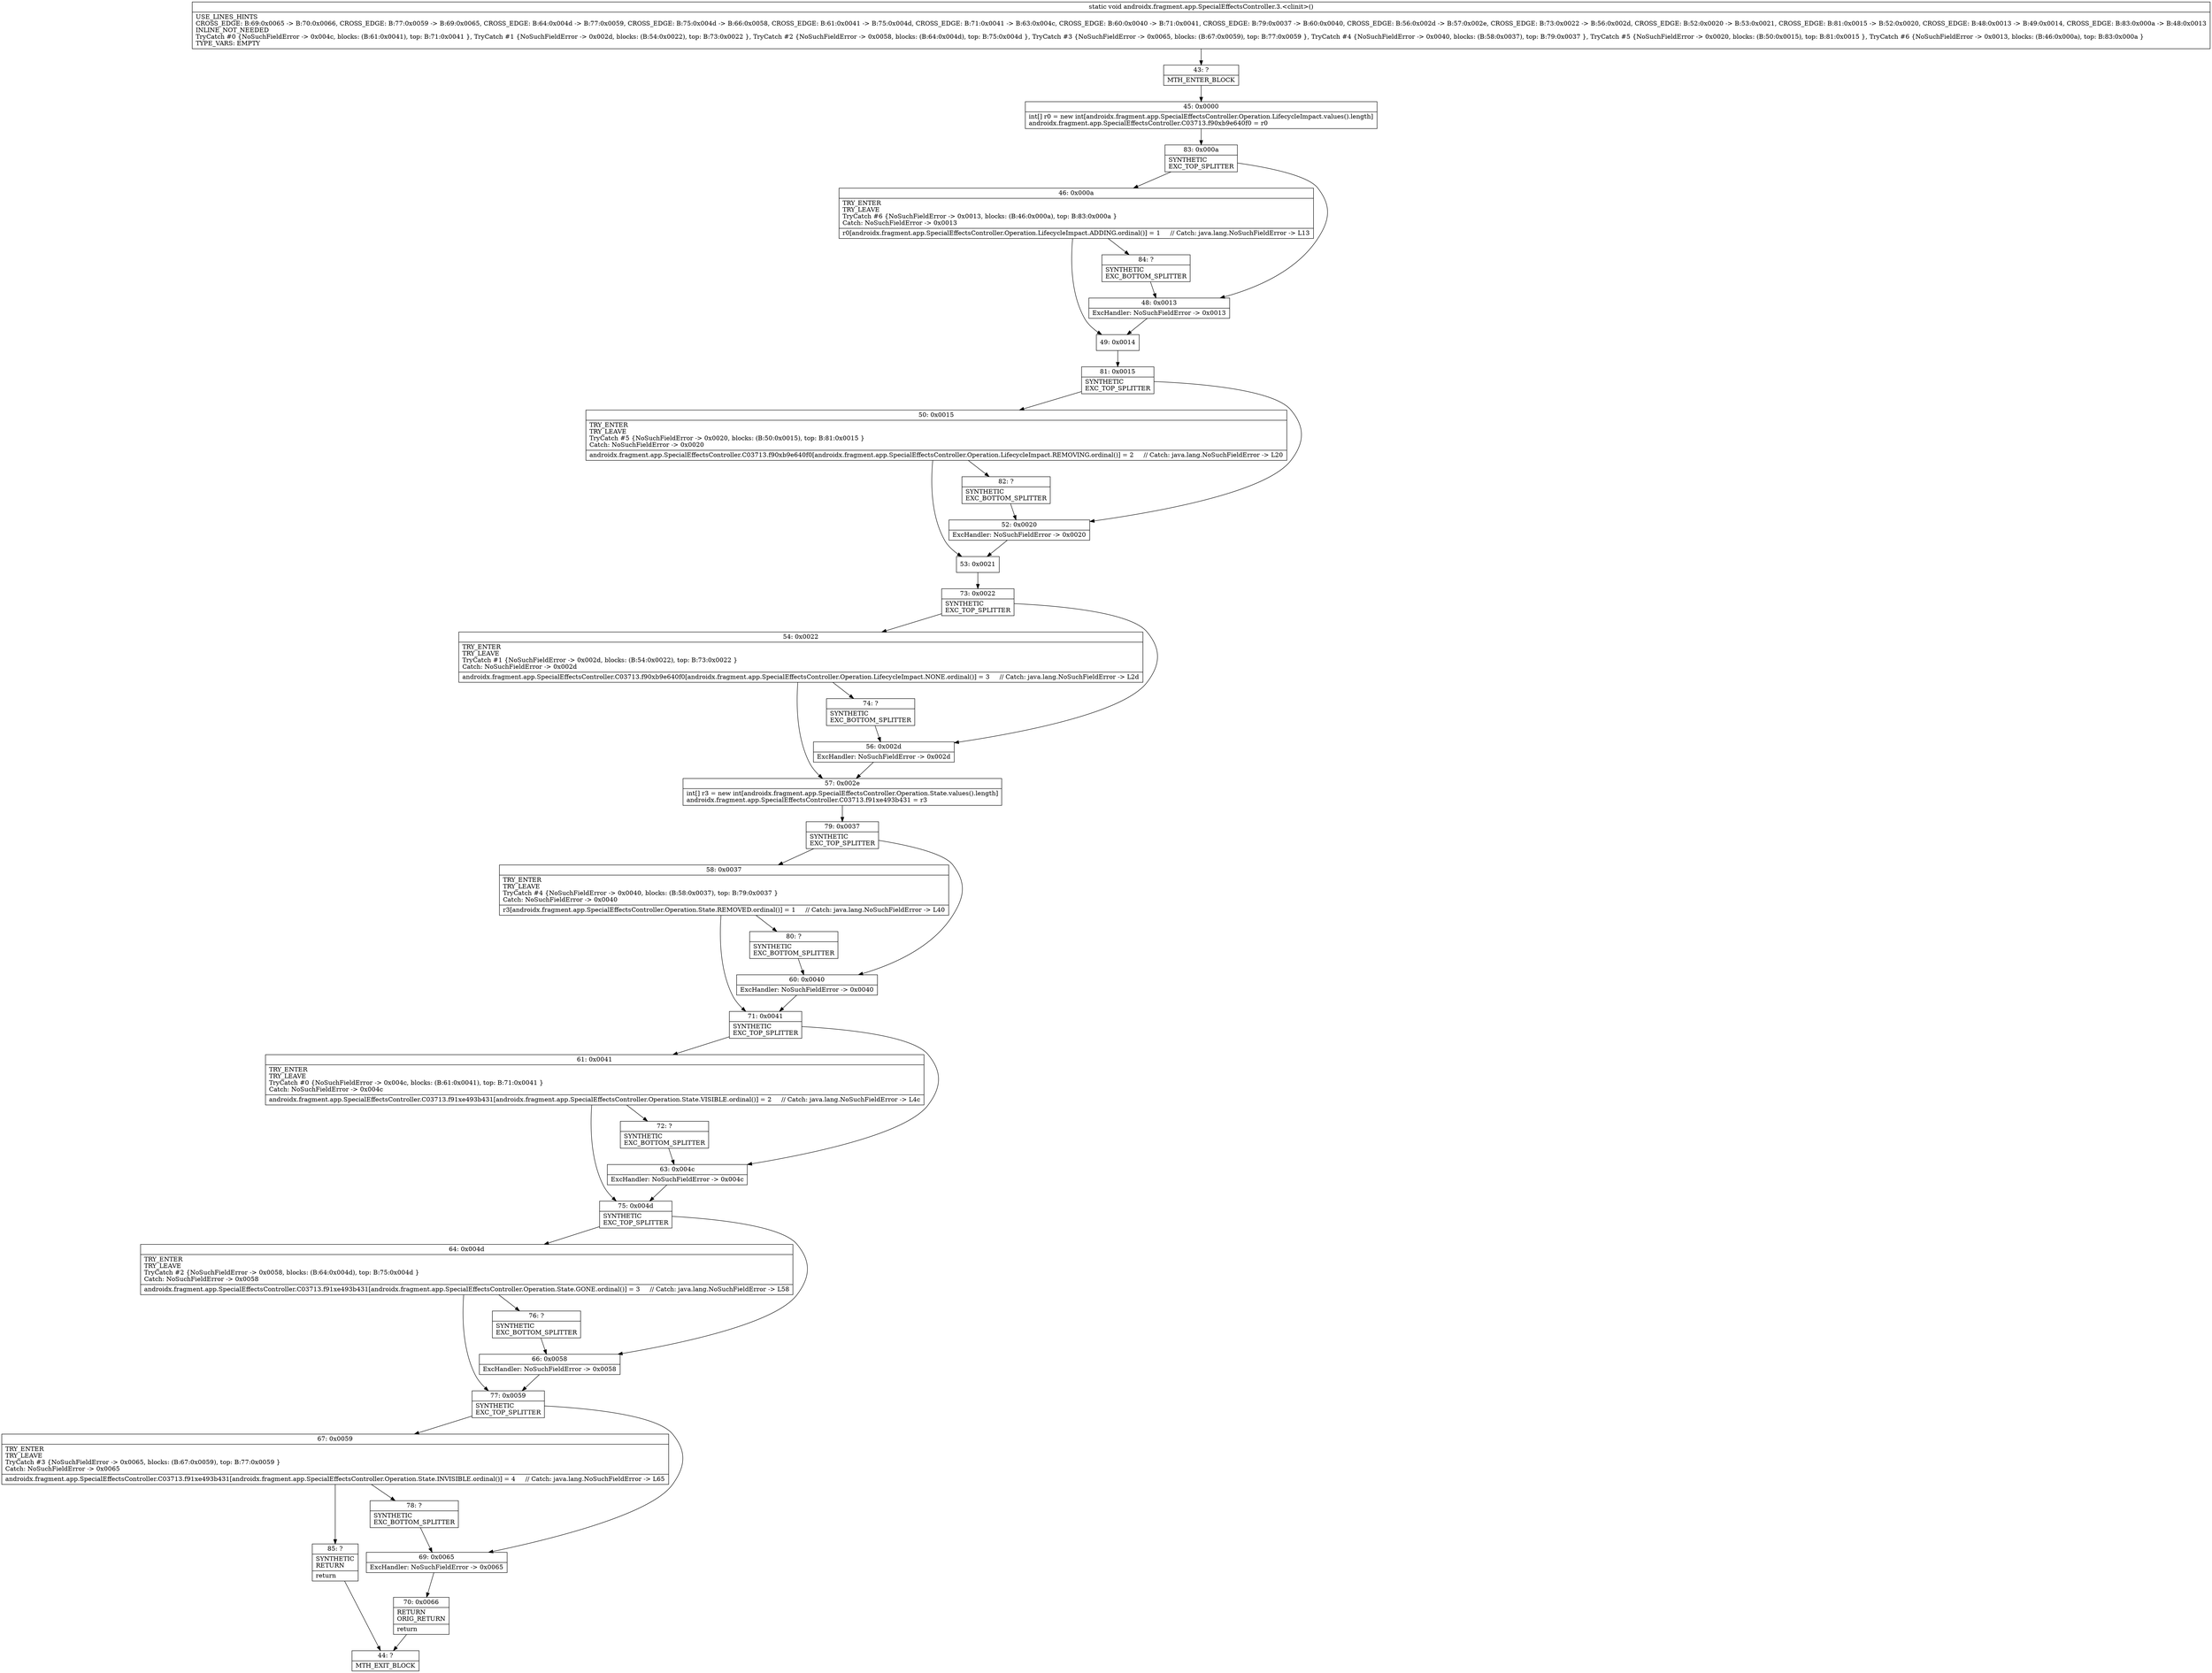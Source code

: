 digraph "CFG forandroidx.fragment.app.SpecialEffectsController.3.\<clinit\>()V" {
Node_43 [shape=record,label="{43\:\ ?|MTH_ENTER_BLOCK\l}"];
Node_45 [shape=record,label="{45\:\ 0x0000|int[] r0 = new int[androidx.fragment.app.SpecialEffectsController.Operation.LifecycleImpact.values().length]\landroidx.fragment.app.SpecialEffectsController.C03713.f90xb9e640f0 = r0\l}"];
Node_83 [shape=record,label="{83\:\ 0x000a|SYNTHETIC\lEXC_TOP_SPLITTER\l}"];
Node_46 [shape=record,label="{46\:\ 0x000a|TRY_ENTER\lTRY_LEAVE\lTryCatch #6 \{NoSuchFieldError \-\> 0x0013, blocks: (B:46:0x000a), top: B:83:0x000a \}\lCatch: NoSuchFieldError \-\> 0x0013\l|r0[androidx.fragment.app.SpecialEffectsController.Operation.LifecycleImpact.ADDING.ordinal()] = 1     \/\/ Catch: java.lang.NoSuchFieldError \-\> L13\l}"];
Node_49 [shape=record,label="{49\:\ 0x0014}"];
Node_81 [shape=record,label="{81\:\ 0x0015|SYNTHETIC\lEXC_TOP_SPLITTER\l}"];
Node_50 [shape=record,label="{50\:\ 0x0015|TRY_ENTER\lTRY_LEAVE\lTryCatch #5 \{NoSuchFieldError \-\> 0x0020, blocks: (B:50:0x0015), top: B:81:0x0015 \}\lCatch: NoSuchFieldError \-\> 0x0020\l|androidx.fragment.app.SpecialEffectsController.C03713.f90xb9e640f0[androidx.fragment.app.SpecialEffectsController.Operation.LifecycleImpact.REMOVING.ordinal()] = 2     \/\/ Catch: java.lang.NoSuchFieldError \-\> L20\l}"];
Node_53 [shape=record,label="{53\:\ 0x0021}"];
Node_73 [shape=record,label="{73\:\ 0x0022|SYNTHETIC\lEXC_TOP_SPLITTER\l}"];
Node_54 [shape=record,label="{54\:\ 0x0022|TRY_ENTER\lTRY_LEAVE\lTryCatch #1 \{NoSuchFieldError \-\> 0x002d, blocks: (B:54:0x0022), top: B:73:0x0022 \}\lCatch: NoSuchFieldError \-\> 0x002d\l|androidx.fragment.app.SpecialEffectsController.C03713.f90xb9e640f0[androidx.fragment.app.SpecialEffectsController.Operation.LifecycleImpact.NONE.ordinal()] = 3     \/\/ Catch: java.lang.NoSuchFieldError \-\> L2d\l}"];
Node_57 [shape=record,label="{57\:\ 0x002e|int[] r3 = new int[androidx.fragment.app.SpecialEffectsController.Operation.State.values().length]\landroidx.fragment.app.SpecialEffectsController.C03713.f91xe493b431 = r3\l}"];
Node_79 [shape=record,label="{79\:\ 0x0037|SYNTHETIC\lEXC_TOP_SPLITTER\l}"];
Node_58 [shape=record,label="{58\:\ 0x0037|TRY_ENTER\lTRY_LEAVE\lTryCatch #4 \{NoSuchFieldError \-\> 0x0040, blocks: (B:58:0x0037), top: B:79:0x0037 \}\lCatch: NoSuchFieldError \-\> 0x0040\l|r3[androidx.fragment.app.SpecialEffectsController.Operation.State.REMOVED.ordinal()] = 1     \/\/ Catch: java.lang.NoSuchFieldError \-\> L40\l}"];
Node_71 [shape=record,label="{71\:\ 0x0041|SYNTHETIC\lEXC_TOP_SPLITTER\l}"];
Node_61 [shape=record,label="{61\:\ 0x0041|TRY_ENTER\lTRY_LEAVE\lTryCatch #0 \{NoSuchFieldError \-\> 0x004c, blocks: (B:61:0x0041), top: B:71:0x0041 \}\lCatch: NoSuchFieldError \-\> 0x004c\l|androidx.fragment.app.SpecialEffectsController.C03713.f91xe493b431[androidx.fragment.app.SpecialEffectsController.Operation.State.VISIBLE.ordinal()] = 2     \/\/ Catch: java.lang.NoSuchFieldError \-\> L4c\l}"];
Node_72 [shape=record,label="{72\:\ ?|SYNTHETIC\lEXC_BOTTOM_SPLITTER\l}"];
Node_75 [shape=record,label="{75\:\ 0x004d|SYNTHETIC\lEXC_TOP_SPLITTER\l}"];
Node_64 [shape=record,label="{64\:\ 0x004d|TRY_ENTER\lTRY_LEAVE\lTryCatch #2 \{NoSuchFieldError \-\> 0x0058, blocks: (B:64:0x004d), top: B:75:0x004d \}\lCatch: NoSuchFieldError \-\> 0x0058\l|androidx.fragment.app.SpecialEffectsController.C03713.f91xe493b431[androidx.fragment.app.SpecialEffectsController.Operation.State.GONE.ordinal()] = 3     \/\/ Catch: java.lang.NoSuchFieldError \-\> L58\l}"];
Node_76 [shape=record,label="{76\:\ ?|SYNTHETIC\lEXC_BOTTOM_SPLITTER\l}"];
Node_77 [shape=record,label="{77\:\ 0x0059|SYNTHETIC\lEXC_TOP_SPLITTER\l}"];
Node_67 [shape=record,label="{67\:\ 0x0059|TRY_ENTER\lTRY_LEAVE\lTryCatch #3 \{NoSuchFieldError \-\> 0x0065, blocks: (B:67:0x0059), top: B:77:0x0059 \}\lCatch: NoSuchFieldError \-\> 0x0065\l|androidx.fragment.app.SpecialEffectsController.C03713.f91xe493b431[androidx.fragment.app.SpecialEffectsController.Operation.State.INVISIBLE.ordinal()] = 4     \/\/ Catch: java.lang.NoSuchFieldError \-\> L65\l}"];
Node_78 [shape=record,label="{78\:\ ?|SYNTHETIC\lEXC_BOTTOM_SPLITTER\l}"];
Node_85 [shape=record,label="{85\:\ ?|SYNTHETIC\lRETURN\l|return\l}"];
Node_44 [shape=record,label="{44\:\ ?|MTH_EXIT_BLOCK\l}"];
Node_69 [shape=record,label="{69\:\ 0x0065|ExcHandler: NoSuchFieldError \-\> 0x0065\l}"];
Node_70 [shape=record,label="{70\:\ 0x0066|RETURN\lORIG_RETURN\l|return\l}"];
Node_66 [shape=record,label="{66\:\ 0x0058|ExcHandler: NoSuchFieldError \-\> 0x0058\l}"];
Node_63 [shape=record,label="{63\:\ 0x004c|ExcHandler: NoSuchFieldError \-\> 0x004c\l}"];
Node_80 [shape=record,label="{80\:\ ?|SYNTHETIC\lEXC_BOTTOM_SPLITTER\l}"];
Node_60 [shape=record,label="{60\:\ 0x0040|ExcHandler: NoSuchFieldError \-\> 0x0040\l}"];
Node_74 [shape=record,label="{74\:\ ?|SYNTHETIC\lEXC_BOTTOM_SPLITTER\l}"];
Node_56 [shape=record,label="{56\:\ 0x002d|ExcHandler: NoSuchFieldError \-\> 0x002d\l}"];
Node_82 [shape=record,label="{82\:\ ?|SYNTHETIC\lEXC_BOTTOM_SPLITTER\l}"];
Node_52 [shape=record,label="{52\:\ 0x0020|ExcHandler: NoSuchFieldError \-\> 0x0020\l}"];
Node_84 [shape=record,label="{84\:\ ?|SYNTHETIC\lEXC_BOTTOM_SPLITTER\l}"];
Node_48 [shape=record,label="{48\:\ 0x0013|ExcHandler: NoSuchFieldError \-\> 0x0013\l}"];
MethodNode[shape=record,label="{static void androidx.fragment.app.SpecialEffectsController.3.\<clinit\>()  | USE_LINES_HINTS\lCROSS_EDGE: B:69:0x0065 \-\> B:70:0x0066, CROSS_EDGE: B:77:0x0059 \-\> B:69:0x0065, CROSS_EDGE: B:64:0x004d \-\> B:77:0x0059, CROSS_EDGE: B:75:0x004d \-\> B:66:0x0058, CROSS_EDGE: B:61:0x0041 \-\> B:75:0x004d, CROSS_EDGE: B:71:0x0041 \-\> B:63:0x004c, CROSS_EDGE: B:60:0x0040 \-\> B:71:0x0041, CROSS_EDGE: B:79:0x0037 \-\> B:60:0x0040, CROSS_EDGE: B:56:0x002d \-\> B:57:0x002e, CROSS_EDGE: B:73:0x0022 \-\> B:56:0x002d, CROSS_EDGE: B:52:0x0020 \-\> B:53:0x0021, CROSS_EDGE: B:81:0x0015 \-\> B:52:0x0020, CROSS_EDGE: B:48:0x0013 \-\> B:49:0x0014, CROSS_EDGE: B:83:0x000a \-\> B:48:0x0013\lINLINE_NOT_NEEDED\lTryCatch #0 \{NoSuchFieldError \-\> 0x004c, blocks: (B:61:0x0041), top: B:71:0x0041 \}, TryCatch #1 \{NoSuchFieldError \-\> 0x002d, blocks: (B:54:0x0022), top: B:73:0x0022 \}, TryCatch #2 \{NoSuchFieldError \-\> 0x0058, blocks: (B:64:0x004d), top: B:75:0x004d \}, TryCatch #3 \{NoSuchFieldError \-\> 0x0065, blocks: (B:67:0x0059), top: B:77:0x0059 \}, TryCatch #4 \{NoSuchFieldError \-\> 0x0040, blocks: (B:58:0x0037), top: B:79:0x0037 \}, TryCatch #5 \{NoSuchFieldError \-\> 0x0020, blocks: (B:50:0x0015), top: B:81:0x0015 \}, TryCatch #6 \{NoSuchFieldError \-\> 0x0013, blocks: (B:46:0x000a), top: B:83:0x000a \}\lTYPE_VARS: EMPTY\l}"];
MethodNode -> Node_43;Node_43 -> Node_45;
Node_45 -> Node_83;
Node_83 -> Node_46;
Node_83 -> Node_48;
Node_46 -> Node_49;
Node_46 -> Node_84;
Node_49 -> Node_81;
Node_81 -> Node_50;
Node_81 -> Node_52;
Node_50 -> Node_53;
Node_50 -> Node_82;
Node_53 -> Node_73;
Node_73 -> Node_54;
Node_73 -> Node_56;
Node_54 -> Node_57;
Node_54 -> Node_74;
Node_57 -> Node_79;
Node_79 -> Node_58;
Node_79 -> Node_60;
Node_58 -> Node_71;
Node_58 -> Node_80;
Node_71 -> Node_61;
Node_71 -> Node_63;
Node_61 -> Node_72;
Node_61 -> Node_75;
Node_72 -> Node_63;
Node_75 -> Node_64;
Node_75 -> Node_66;
Node_64 -> Node_76;
Node_64 -> Node_77;
Node_76 -> Node_66;
Node_77 -> Node_67;
Node_77 -> Node_69;
Node_67 -> Node_78;
Node_67 -> Node_85;
Node_78 -> Node_69;
Node_85 -> Node_44;
Node_69 -> Node_70;
Node_70 -> Node_44;
Node_66 -> Node_77;
Node_63 -> Node_75;
Node_80 -> Node_60;
Node_60 -> Node_71;
Node_74 -> Node_56;
Node_56 -> Node_57;
Node_82 -> Node_52;
Node_52 -> Node_53;
Node_84 -> Node_48;
Node_48 -> Node_49;
}

